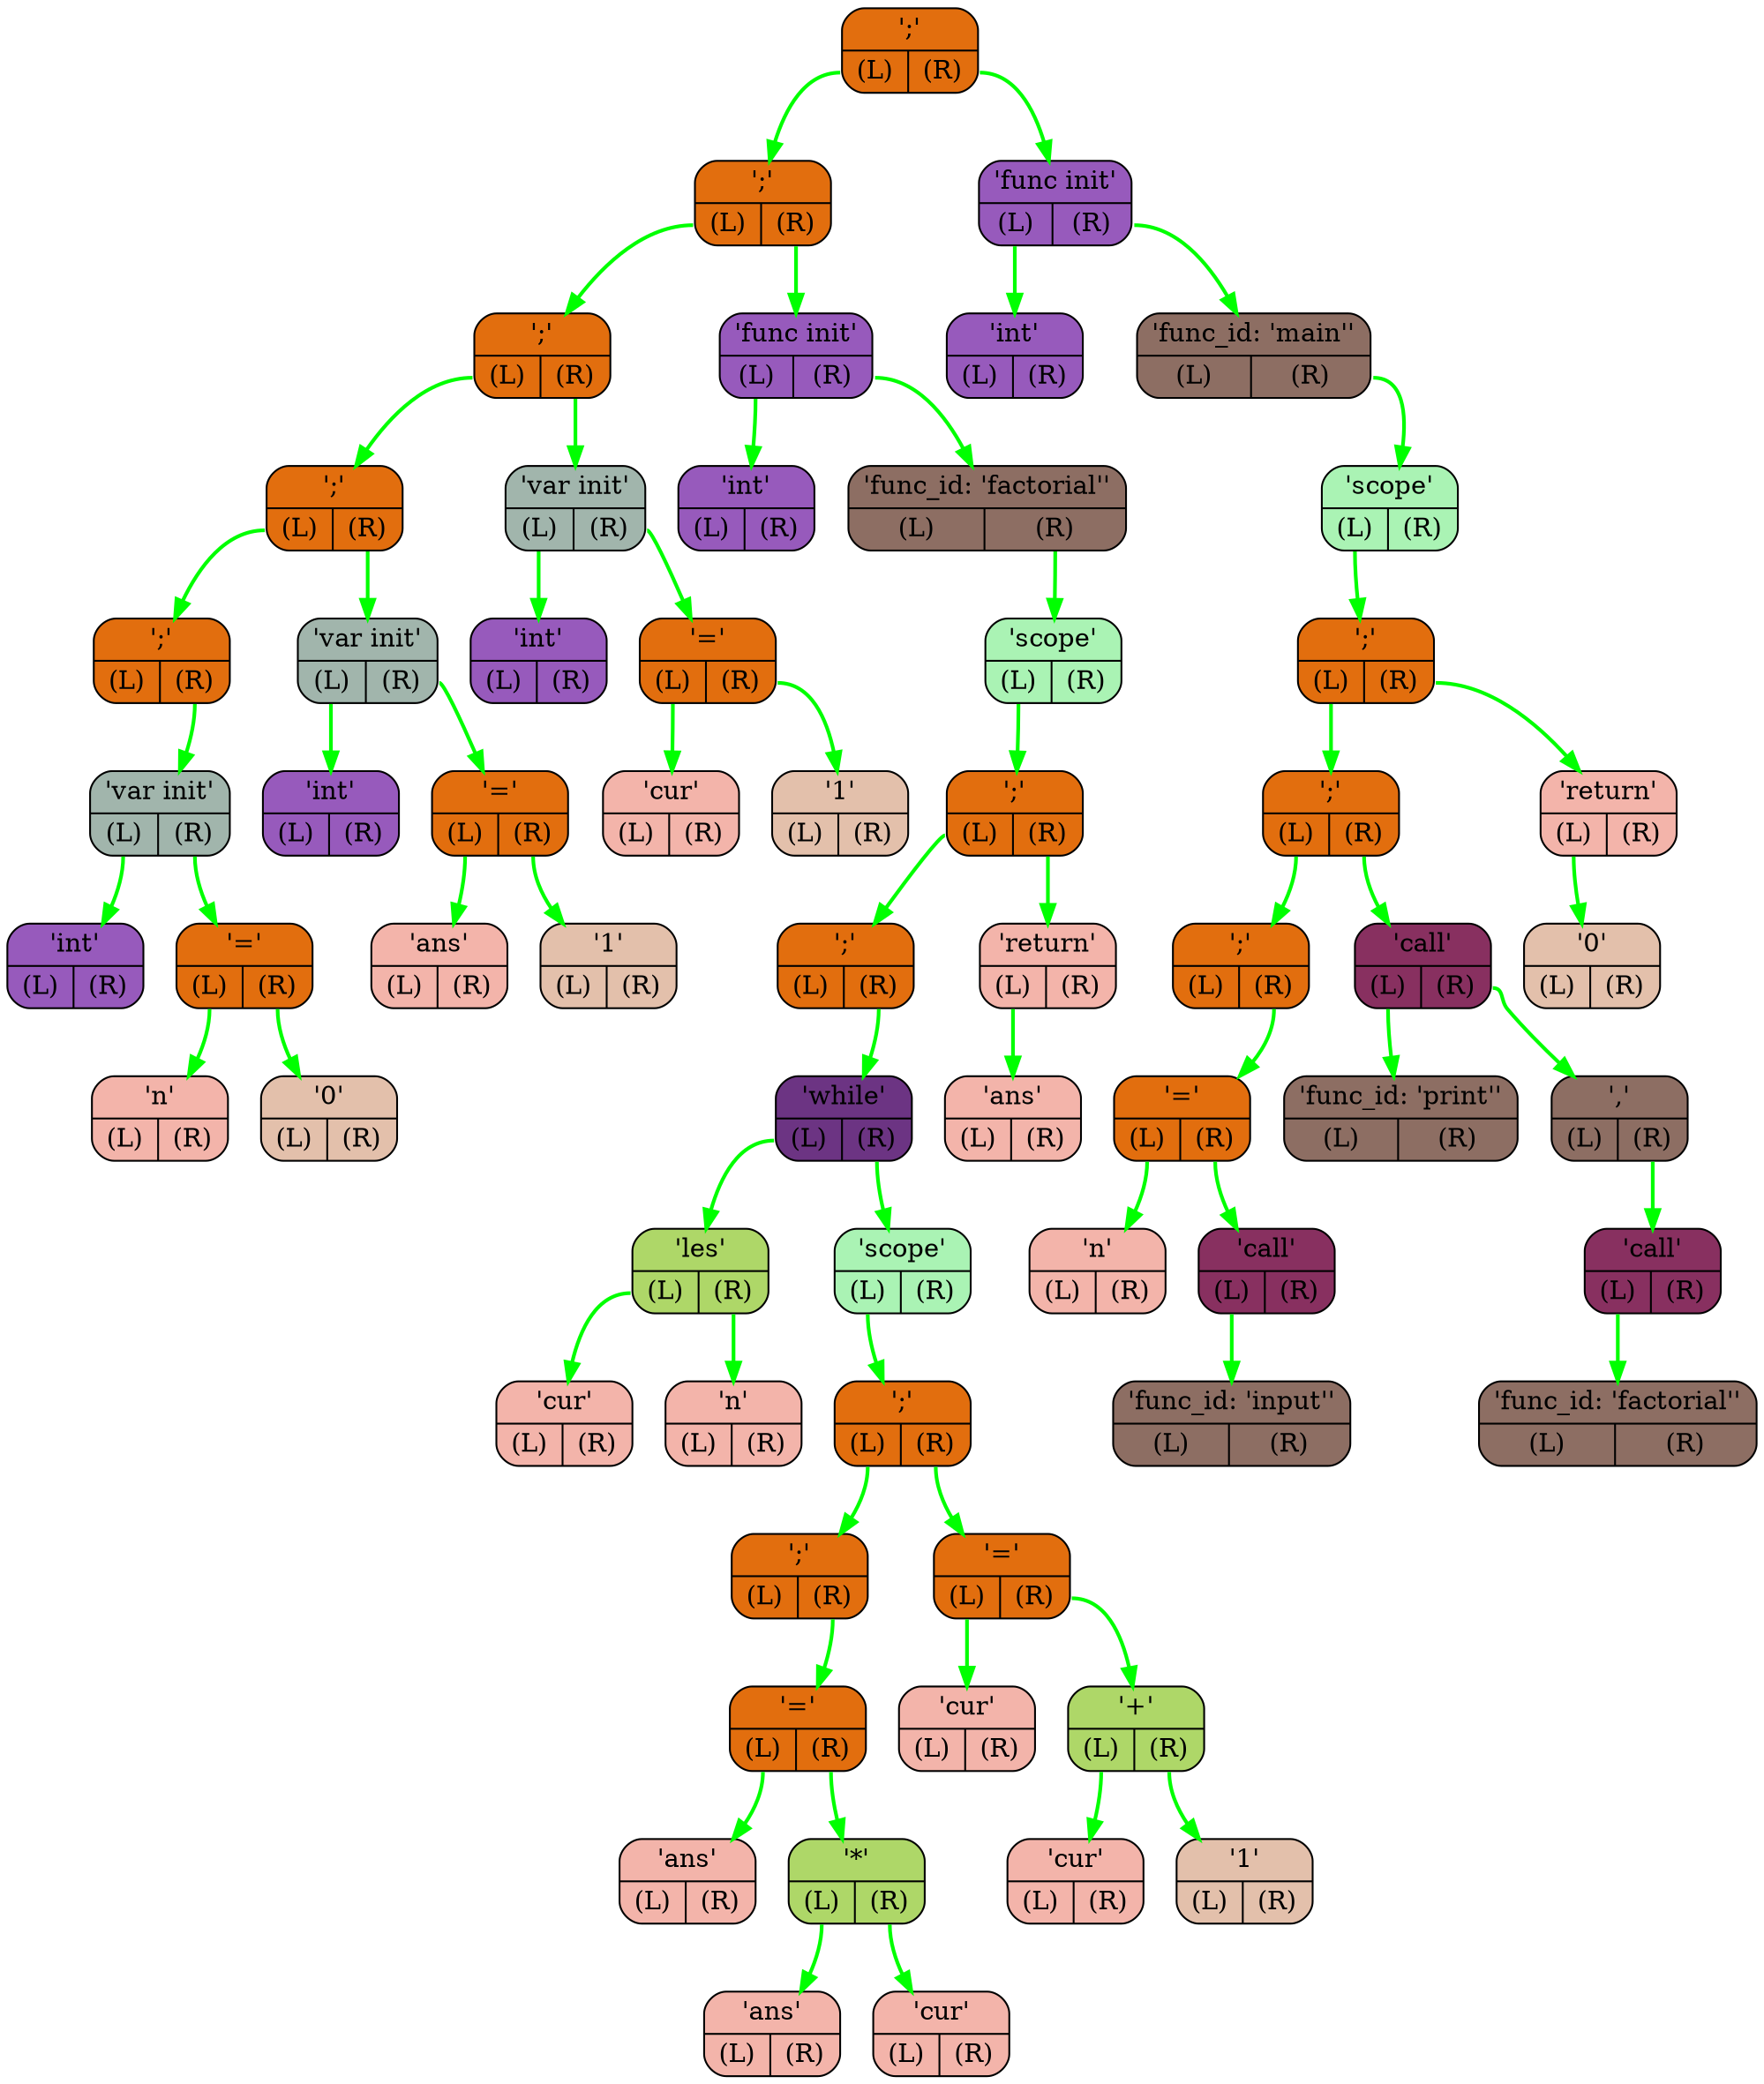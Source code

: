 digraph G{
    rankdir=TB;
    NODE0x7ffd0fad8368[shape="Mrecord",color="black",fillcolor="#e26e0e",style="filled",label="{';' | {<L> (L) | <R> (R)}}"]
    NODE0x7ffd0fad8390[shape="Mrecord",color="black",fillcolor="#e26e0e",style="filled",label="{';' | {<L> (L) | <R> (R)}}"]
    NODE0x7ffd0fad83b8[shape="Mrecord",color="black",fillcolor="#e26e0e",style="filled",label="{';' | {<L> (L) | <R> (R)}}"]
    NODE0x7ffd0fad83e0[shape="Mrecord",color="black",fillcolor="#e26e0e",style="filled",label="{';' | {<L> (L) | <R> (R)}}"]
    NODE0x7ffd0fad8408[shape="Mrecord",color="black",fillcolor="#e26e0e",style="filled",label="{';' | {<L> (L) | <R> (R)}}"]
    NODE0x7ffd0fad8430[shape="Mrecord",color="black",fillcolor="#a1b5ac",style="filled",label="{'var init' | {<L> (L) | <R> (R)}}"]
    NODE0x7ffd0fad8458[shape="Mrecord",color="black",fillcolor="#975abc",style="filled",label="{'int' | {<L> (L) | <R> (R)}}"]
    NODE0x7ffd0fad8480[shape="Mrecord",color="black",fillcolor="#e26e0e",style="filled",label="{'=' | {<L> (L) | <R> (R)}}"]
    NODE0x7ffd0fad84a8[shape="Mrecord",color="black",fillcolor="#f3b4aa",style="filled",label="{'n' | {<L> (L) | <R> (R)}}"]
    NODE0x7ffd0fad84d0[shape="Mrecord",color="black",fillcolor="#e3c0ab",style="filled",label="{'0' | {<L> (L) | <R> (R)}}"]
    NODE0x7ffd0fad84f8[shape="Mrecord",color="black",fillcolor="#a1b5ac",style="filled",label="{'var init' | {<L> (L) | <R> (R)}}"]
    NODE0x7ffd0fad8520[shape="Mrecord",color="black",fillcolor="#975abc",style="filled",label="{'int' | {<L> (L) | <R> (R)}}"]
    NODE0x7ffd0fad8548[shape="Mrecord",color="black",fillcolor="#e26e0e",style="filled",label="{'=' | {<L> (L) | <R> (R)}}"]
    NODE0x7ffd0fad8570[shape="Mrecord",color="black",fillcolor="#f3b4aa",style="filled",label="{'ans' | {<L> (L) | <R> (R)}}"]
    NODE0x7ffd0fad8598[shape="Mrecord",color="black",fillcolor="#e3c0ab",style="filled",label="{'1' | {<L> (L) | <R> (R)}}"]
    NODE0x7ffd0fad85c0[shape="Mrecord",color="black",fillcolor="#a1b5ac",style="filled",label="{'var init' | {<L> (L) | <R> (R)}}"]
    NODE0x7ffd0fad85e8[shape="Mrecord",color="black",fillcolor="#975abc",style="filled",label="{'int' | {<L> (L) | <R> (R)}}"]
    NODE0x7ffd0fad8610[shape="Mrecord",color="black",fillcolor="#e26e0e",style="filled",label="{'=' | {<L> (L) | <R> (R)}}"]
    NODE0x7ffd0fad8638[shape="Mrecord",color="black",fillcolor="#f3b4aa",style="filled",label="{'cur' | {<L> (L) | <R> (R)}}"]
    NODE0x7ffd0fad8660[shape="Mrecord",color="black",fillcolor="#e3c0ab",style="filled",label="{'1' | {<L> (L) | <R> (R)}}"]
    NODE0x7ffd0fad8688[shape="Mrecord",color="black",fillcolor="#975abc",style="filled",label="{'func init' | {<L> (L) | <R> (R)}}"]
    NODE0x7ffd0fad86b0[shape="Mrecord",color="black",fillcolor="#975abc",style="filled",label="{'int' | {<L> (L) | <R> (R)}}"]
    NODE0x7ffd0fad86d8[shape="Mrecord",color="black",fillcolor="#8d6e63",style="filled",label="{'func_id: 'factorial'' | {<L> (L) | <R> (R)}}"]
    NODE0x7ffd0fad8700[shape="Mrecord",color="black",fillcolor="#aaf3b4",style="filled",label="{'scope' | {<L> (L) | <R> (R)}}"]
    NODE0x7ffd0fad8728[shape="Mrecord",color="black",fillcolor="#e26e0e",style="filled",label="{';' | {<L> (L) | <R> (R)}}"]
    NODE0x7ffd0fad8750[shape="Mrecord",color="black",fillcolor="#e26e0e",style="filled",label="{';' | {<L> (L) | <R> (R)}}"]
    NODE0x7ffd0fad8778[shape="Mrecord",color="black",fillcolor="#6c3483",style="filled",label="{'while' | {<L> (L) | <R> (R)}}"]
    NODE0x7ffd0fad87a0[shape="Mrecord",color="black",fillcolor="#aed768",style="filled",label="{'les' | {<L> (L) | <R> (R)}}"]
    NODE0x7ffd0fad87c8[shape="Mrecord",color="black",fillcolor="#f3b4aa",style="filled",label="{'cur' | {<L> (L) | <R> (R)}}"]
    NODE0x7ffd0fad87f0[shape="Mrecord",color="black",fillcolor="#f3b4aa",style="filled",label="{'n' | {<L> (L) | <R> (R)}}"]
    NODE0x7ffd0fad8818[shape="Mrecord",color="black",fillcolor="#aaf3b4",style="filled",label="{'scope' | {<L> (L) | <R> (R)}}"]
    NODE0x7ffd0fad8840[shape="Mrecord",color="black",fillcolor="#e26e0e",style="filled",label="{';' | {<L> (L) | <R> (R)}}"]
    NODE0x7ffd0fad8868[shape="Mrecord",color="black",fillcolor="#e26e0e",style="filled",label="{';' | {<L> (L) | <R> (R)}}"]
    NODE0x7ffd0fad8890[shape="Mrecord",color="black",fillcolor="#e26e0e",style="filled",label="{'=' | {<L> (L) | <R> (R)}}"]
    NODE0x7ffd0fad88b8[shape="Mrecord",color="black",fillcolor="#f3b4aa",style="filled",label="{'ans' | {<L> (L) | <R> (R)}}"]
    NODE0x7ffd0fad88e0[shape="Mrecord",color="black",fillcolor="#aed768",style="filled",label="{'*' | {<L> (L) | <R> (R)}}"]
    NODE0x7ffd0fad8908[shape="Mrecord",color="black",fillcolor="#f3b4aa",style="filled",label="{'ans' | {<L> (L) | <R> (R)}}"]
    NODE0x7ffd0fad8930[shape="Mrecord",color="black",fillcolor="#f3b4aa",style="filled",label="{'cur' | {<L> (L) | <R> (R)}}"]
    NODE0x7ffd0fad8958[shape="Mrecord",color="black",fillcolor="#e26e0e",style="filled",label="{'=' | {<L> (L) | <R> (R)}}"]
    NODE0x7ffd0fad8980[shape="Mrecord",color="black",fillcolor="#f3b4aa",style="filled",label="{'cur' | {<L> (L) | <R> (R)}}"]
    NODE0x7ffd0fad89a8[shape="Mrecord",color="black",fillcolor="#aed768",style="filled",label="{'+' | {<L> (L) | <R> (R)}}"]
    NODE0x7ffd0fad89d0[shape="Mrecord",color="black",fillcolor="#f3b4aa",style="filled",label="{'cur' | {<L> (L) | <R> (R)}}"]
    NODE0x7ffd0fad89f8[shape="Mrecord",color="black",fillcolor="#e3c0ab",style="filled",label="{'1' | {<L> (L) | <R> (R)}}"]
    NODE0x7ffd0fad8a20[shape="Mrecord",color="black",fillcolor="#f3b4aa",style="filled",label="{'return' | {<L> (L) | <R> (R)}}"]
    NODE0x7ffd0fad8a48[shape="Mrecord",color="black",fillcolor="#f3b4aa",style="filled",label="{'ans' | {<L> (L) | <R> (R)}}"]
    NODE0x7ffd0fad8a70[shape="Mrecord",color="black",fillcolor="#975abc",style="filled",label="{'func init' | {<L> (L) | <R> (R)}}"]
    NODE0x7ffd0fad8a98[shape="Mrecord",color="black",fillcolor="#975abc",style="filled",label="{'int' | {<L> (L) | <R> (R)}}"]
    NODE0x7ffd0fad8ac0[shape="Mrecord",color="black",fillcolor="#8d6e63",style="filled",label="{'func_id: 'main'' | {<L> (L) | <R> (R)}}"]
    NODE0x7ffd0fad8ae8[shape="Mrecord",color="black",fillcolor="#aaf3b4",style="filled",label="{'scope' | {<L> (L) | <R> (R)}}"]
    NODE0x7ffd0fad8b10[shape="Mrecord",color="black",fillcolor="#e26e0e",style="filled",label="{';' | {<L> (L) | <R> (R)}}"]
    NODE0x7ffd0fad8b38[shape="Mrecord",color="black",fillcolor="#e26e0e",style="filled",label="{';' | {<L> (L) | <R> (R)}}"]
    NODE0x7ffd0fad8b60[shape="Mrecord",color="black",fillcolor="#e26e0e",style="filled",label="{';' | {<L> (L) | <R> (R)}}"]
    NODE0x7ffd0fad8b88[shape="Mrecord",color="black",fillcolor="#e26e0e",style="filled",label="{'=' | {<L> (L) | <R> (R)}}"]
    NODE0x7ffd0fad8bb0[shape="Mrecord",color="black",fillcolor="#f3b4aa",style="filled",label="{'n' | {<L> (L) | <R> (R)}}"]
    NODE0x7ffd0fad8bd8[shape="Mrecord",color="black",fillcolor="#883060",style="filled",label="{'call' | {<L> (L) | <R> (R)}}"]
    NODE0x7ffd0fad8c00[shape="Mrecord",color="black",fillcolor="#8d6e63",style="filled",label="{'func_id: 'input'' | {<L> (L) | <R> (R)}}"]
    NODE0x7ffd0fad8c28[shape="Mrecord",color="black",fillcolor="#883060",style="filled",label="{'call' | {<L> (L) | <R> (R)}}"]
    NODE0x7ffd0fad8c50[shape="Mrecord",color="black",fillcolor="#8d6e63",style="filled",label="{'func_id: 'print'' | {<L> (L) | <R> (R)}}"]
    NODE0x7ffd0fad8c78[shape="Mrecord",color="black",fillcolor="#8d6e63",style="filled",label="{',' | {<L> (L) | <R> (R)}}"]
    NODE0x7ffd0fad8ca0[shape="Mrecord",color="black",fillcolor="#883060",style="filled",label="{'call' | {<L> (L) | <R> (R)}}"]
    NODE0x7ffd0fad8cc8[shape="Mrecord",color="black",fillcolor="#8d6e63",style="filled",label="{'func_id: 'factorial'' | {<L> (L) | <R> (R)}}"]
    NODE0x7ffd0fad8cf0[shape="Mrecord",color="black",fillcolor="#f3b4aa",style="filled",label="{'return' | {<L> (L) | <R> (R)}}"]
    NODE0x7ffd0fad8d18[shape="Mrecord",color="black",fillcolor="#e3c0ab",style="filled",label="{'0' | {<L> (L) | <R> (R)}}"]
    NODE0x7ffd0fad8480:L-> NODE0x7ffd0fad84a8 [color="#00FF00",penwidth=2,label=""]
    NODE0x7ffd0fad8480:R-> NODE0x7ffd0fad84d0 [color="#00FF00",penwidth=2,label=""]
    NODE0x7ffd0fad8430:L-> NODE0x7ffd0fad8458 [color="#00FF00",penwidth=2,label=""]
    NODE0x7ffd0fad8430:R-> NODE0x7ffd0fad8480 [color="#00FF00",penwidth=2,label=""]
    NODE0x7ffd0fad8408:R-> NODE0x7ffd0fad8430 [color="#00FF00",penwidth=2,label=""]
    NODE0x7ffd0fad8548:L-> NODE0x7ffd0fad8570 [color="#00FF00",penwidth=2,label=""]
    NODE0x7ffd0fad8548:R-> NODE0x7ffd0fad8598 [color="#00FF00",penwidth=2,label=""]
    NODE0x7ffd0fad84f8:L-> NODE0x7ffd0fad8520 [color="#00FF00",penwidth=2,label=""]
    NODE0x7ffd0fad84f8:R-> NODE0x7ffd0fad8548 [color="#00FF00",penwidth=2,label=""]
    NODE0x7ffd0fad83e0:L-> NODE0x7ffd0fad8408 [color="#00FF00",penwidth=2,label=""]
    NODE0x7ffd0fad83e0:R-> NODE0x7ffd0fad84f8 [color="#00FF00",penwidth=2,label=""]
    NODE0x7ffd0fad8610:L-> NODE0x7ffd0fad8638 [color="#00FF00",penwidth=2,label=""]
    NODE0x7ffd0fad8610:R-> NODE0x7ffd0fad8660 [color="#00FF00",penwidth=2,label=""]
    NODE0x7ffd0fad85c0:L-> NODE0x7ffd0fad85e8 [color="#00FF00",penwidth=2,label=""]
    NODE0x7ffd0fad85c0:R-> NODE0x7ffd0fad8610 [color="#00FF00",penwidth=2,label=""]
    NODE0x7ffd0fad83b8:L-> NODE0x7ffd0fad83e0 [color="#00FF00",penwidth=2,label=""]
    NODE0x7ffd0fad83b8:R-> NODE0x7ffd0fad85c0 [color="#00FF00",penwidth=2,label=""]
    NODE0x7ffd0fad87a0:L-> NODE0x7ffd0fad87c8 [color="#00FF00",penwidth=2,label=""]
    NODE0x7ffd0fad87a0:R-> NODE0x7ffd0fad87f0 [color="#00FF00",penwidth=2,label=""]
    NODE0x7ffd0fad88e0:L-> NODE0x7ffd0fad8908 [color="#00FF00",penwidth=2,label=""]
    NODE0x7ffd0fad88e0:R-> NODE0x7ffd0fad8930 [color="#00FF00",penwidth=2,label=""]
    NODE0x7ffd0fad8890:L-> NODE0x7ffd0fad88b8 [color="#00FF00",penwidth=2,label=""]
    NODE0x7ffd0fad8890:R-> NODE0x7ffd0fad88e0 [color="#00FF00",penwidth=2,label=""]
    NODE0x7ffd0fad8868:R-> NODE0x7ffd0fad8890 [color="#00FF00",penwidth=2,label=""]
    NODE0x7ffd0fad89a8:L-> NODE0x7ffd0fad89d0 [color="#00FF00",penwidth=2,label=""]
    NODE0x7ffd0fad89a8:R-> NODE0x7ffd0fad89f8 [color="#00FF00",penwidth=2,label=""]
    NODE0x7ffd0fad8958:L-> NODE0x7ffd0fad8980 [color="#00FF00",penwidth=2,label=""]
    NODE0x7ffd0fad8958:R-> NODE0x7ffd0fad89a8 [color="#00FF00",penwidth=2,label=""]
    NODE0x7ffd0fad8840:L-> NODE0x7ffd0fad8868 [color="#00FF00",penwidth=2,label=""]
    NODE0x7ffd0fad8840:R-> NODE0x7ffd0fad8958 [color="#00FF00",penwidth=2,label=""]
    NODE0x7ffd0fad8818:L-> NODE0x7ffd0fad8840 [color="#00FF00",penwidth=2,label=""]
    NODE0x7ffd0fad8778:L-> NODE0x7ffd0fad87a0 [color="#00FF00",penwidth=2,label=""]
    NODE0x7ffd0fad8778:R-> NODE0x7ffd0fad8818 [color="#00FF00",penwidth=2,label=""]
    NODE0x7ffd0fad8750:R-> NODE0x7ffd0fad8778 [color="#00FF00",penwidth=2,label=""]
    NODE0x7ffd0fad8a20:L-> NODE0x7ffd0fad8a48 [color="#00FF00",penwidth=2,label=""]
    NODE0x7ffd0fad8728:L-> NODE0x7ffd0fad8750 [color="#00FF00",penwidth=2,label=""]
    NODE0x7ffd0fad8728:R-> NODE0x7ffd0fad8a20 [color="#00FF00",penwidth=2,label=""]
    NODE0x7ffd0fad8700:L-> NODE0x7ffd0fad8728 [color="#00FF00",penwidth=2,label=""]
    NODE0x7ffd0fad86d8:R-> NODE0x7ffd0fad8700 [color="#00FF00",penwidth=2,label=""]
    NODE0x7ffd0fad8688:L-> NODE0x7ffd0fad86b0 [color="#00FF00",penwidth=2,label=""]
    NODE0x7ffd0fad8688:R-> NODE0x7ffd0fad86d8 [color="#00FF00",penwidth=2,label=""]
    NODE0x7ffd0fad8390:L-> NODE0x7ffd0fad83b8 [color="#00FF00",penwidth=2,label=""]
    NODE0x7ffd0fad8390:R-> NODE0x7ffd0fad8688 [color="#00FF00",penwidth=2,label=""]
    NODE0x7ffd0fad8bd8:L-> NODE0x7ffd0fad8c00 [color="#00FF00",penwidth=2,label=""]
    NODE0x7ffd0fad8b88:L-> NODE0x7ffd0fad8bb0 [color="#00FF00",penwidth=2,label=""]
    NODE0x7ffd0fad8b88:R-> NODE0x7ffd0fad8bd8 [color="#00FF00",penwidth=2,label=""]
    NODE0x7ffd0fad8b60:R-> NODE0x7ffd0fad8b88 [color="#00FF00",penwidth=2,label=""]
    NODE0x7ffd0fad8ca0:L-> NODE0x7ffd0fad8cc8 [color="#00FF00",penwidth=2,label=""]
    NODE0x7ffd0fad8c78:R-> NODE0x7ffd0fad8ca0 [color="#00FF00",penwidth=2,label=""]
    NODE0x7ffd0fad8c28:L-> NODE0x7ffd0fad8c50 [color="#00FF00",penwidth=2,label=""]
    NODE0x7ffd0fad8c28:R-> NODE0x7ffd0fad8c78 [color="#00FF00",penwidth=2,label=""]
    NODE0x7ffd0fad8b38:L-> NODE0x7ffd0fad8b60 [color="#00FF00",penwidth=2,label=""]
    NODE0x7ffd0fad8b38:R-> NODE0x7ffd0fad8c28 [color="#00FF00",penwidth=2,label=""]
    NODE0x7ffd0fad8cf0:L-> NODE0x7ffd0fad8d18 [color="#00FF00",penwidth=2,label=""]
    NODE0x7ffd0fad8b10:L-> NODE0x7ffd0fad8b38 [color="#00FF00",penwidth=2,label=""]
    NODE0x7ffd0fad8b10:R-> NODE0x7ffd0fad8cf0 [color="#00FF00",penwidth=2,label=""]
    NODE0x7ffd0fad8ae8:L-> NODE0x7ffd0fad8b10 [color="#00FF00",penwidth=2,label=""]
    NODE0x7ffd0fad8ac0:R-> NODE0x7ffd0fad8ae8 [color="#00FF00",penwidth=2,label=""]
    NODE0x7ffd0fad8a70:L-> NODE0x7ffd0fad8a98 [color="#00FF00",penwidth=2,label=""]
    NODE0x7ffd0fad8a70:R-> NODE0x7ffd0fad8ac0 [color="#00FF00",penwidth=2,label=""]
    NODE0x7ffd0fad8368:L-> NODE0x7ffd0fad8390 [color="#00FF00",penwidth=2,label=""]
    NODE0x7ffd0fad8368:R-> NODE0x7ffd0fad8a70 [color="#00FF00",penwidth=2,label=""]
}
